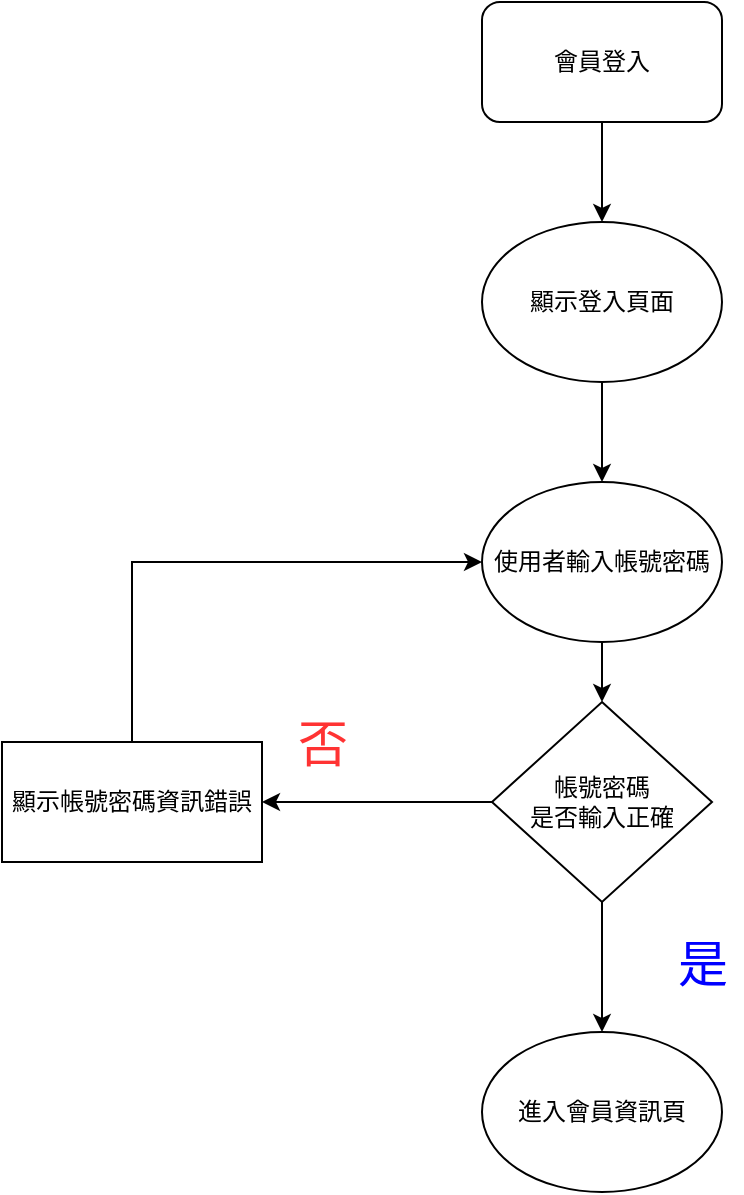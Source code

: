 <mxfile version="13.9.6" type="device"><diagram id="dkPH2QV3G-HraFuHdPFQ" name="Page-1"><mxGraphModel dx="1249" dy="644" grid="1" gridSize="10" guides="1" tooltips="1" connect="1" arrows="1" fold="1" page="1" pageScale="1" pageWidth="827" pageHeight="1169" math="0" shadow="0"><root><mxCell id="0"/><mxCell id="1" parent="0"/><mxCell id="XEJXgtMGrmQwL-KJipo_-7" style="edgeStyle=orthogonalEdgeStyle;rounded=0;orthogonalLoop=1;jettySize=auto;html=1;exitX=0.5;exitY=1;exitDx=0;exitDy=0;entryX=0.5;entryY=0;entryDx=0;entryDy=0;" edge="1" parent="1" source="XEJXgtMGrmQwL-KJipo_-1" target="XEJXgtMGrmQwL-KJipo_-2"><mxGeometry relative="1" as="geometry"/></mxCell><mxCell id="XEJXgtMGrmQwL-KJipo_-1" value="會員登入" style="rounded=1;whiteSpace=wrap;html=1;" vertex="1" parent="1"><mxGeometry x="370" y="70" width="120" height="60" as="geometry"/></mxCell><mxCell id="XEJXgtMGrmQwL-KJipo_-8" style="edgeStyle=orthogonalEdgeStyle;rounded=0;orthogonalLoop=1;jettySize=auto;html=1;exitX=0.5;exitY=1;exitDx=0;exitDy=0;entryX=0.5;entryY=0;entryDx=0;entryDy=0;" edge="1" parent="1" source="XEJXgtMGrmQwL-KJipo_-2" target="XEJXgtMGrmQwL-KJipo_-3"><mxGeometry relative="1" as="geometry"/></mxCell><mxCell id="XEJXgtMGrmQwL-KJipo_-2" value="顯示登入頁面&lt;br&gt;" style="ellipse;whiteSpace=wrap;html=1;" vertex="1" parent="1"><mxGeometry x="370" y="180" width="120" height="80" as="geometry"/></mxCell><mxCell id="XEJXgtMGrmQwL-KJipo_-9" style="edgeStyle=orthogonalEdgeStyle;rounded=0;orthogonalLoop=1;jettySize=auto;html=1;exitX=0.5;exitY=1;exitDx=0;exitDy=0;entryX=0.5;entryY=0;entryDx=0;entryDy=0;" edge="1" parent="1" source="XEJXgtMGrmQwL-KJipo_-3" target="XEJXgtMGrmQwL-KJipo_-4"><mxGeometry relative="1" as="geometry"/></mxCell><mxCell id="XEJXgtMGrmQwL-KJipo_-3" value="使用者輸入帳號密碼" style="ellipse;whiteSpace=wrap;html=1;" vertex="1" parent="1"><mxGeometry x="370" y="310" width="120" height="80" as="geometry"/></mxCell><mxCell id="XEJXgtMGrmQwL-KJipo_-10" style="edgeStyle=orthogonalEdgeStyle;rounded=0;orthogonalLoop=1;jettySize=auto;html=1;exitX=0.5;exitY=1;exitDx=0;exitDy=0;entryX=0.5;entryY=0;entryDx=0;entryDy=0;" edge="1" parent="1" source="XEJXgtMGrmQwL-KJipo_-4" target="XEJXgtMGrmQwL-KJipo_-5"><mxGeometry relative="1" as="geometry"/></mxCell><mxCell id="XEJXgtMGrmQwL-KJipo_-14" style="edgeStyle=orthogonalEdgeStyle;rounded=0;orthogonalLoop=1;jettySize=auto;html=1;exitX=0;exitY=0.5;exitDx=0;exitDy=0;entryX=1;entryY=0.5;entryDx=0;entryDy=0;fontSize=25;fontColor=#0000FF;" edge="1" parent="1" source="XEJXgtMGrmQwL-KJipo_-4" target="XEJXgtMGrmQwL-KJipo_-6"><mxGeometry relative="1" as="geometry"/></mxCell><mxCell id="XEJXgtMGrmQwL-KJipo_-4" value="帳號密碼&lt;br&gt;是否輸入正確" style="rhombus;whiteSpace=wrap;html=1;" vertex="1" parent="1"><mxGeometry x="375" y="420" width="110" height="100" as="geometry"/></mxCell><mxCell id="XEJXgtMGrmQwL-KJipo_-5" value="進入會員資訊頁" style="ellipse;whiteSpace=wrap;html=1;" vertex="1" parent="1"><mxGeometry x="370" y="585" width="120" height="80" as="geometry"/></mxCell><mxCell id="XEJXgtMGrmQwL-KJipo_-13" style="edgeStyle=orthogonalEdgeStyle;rounded=0;orthogonalLoop=1;jettySize=auto;html=1;exitX=0.5;exitY=0;exitDx=0;exitDy=0;entryX=0;entryY=0.5;entryDx=0;entryDy=0;fontSize=25;fontColor=#0000FF;" edge="1" parent="1" source="XEJXgtMGrmQwL-KJipo_-6" target="XEJXgtMGrmQwL-KJipo_-3"><mxGeometry relative="1" as="geometry"/></mxCell><mxCell id="XEJXgtMGrmQwL-KJipo_-6" value="顯示帳號密碼資訊錯誤" style="rounded=0;whiteSpace=wrap;html=1;" vertex="1" parent="1"><mxGeometry x="130" y="440" width="130" height="60" as="geometry"/></mxCell><mxCell id="XEJXgtMGrmQwL-KJipo_-12" value="是" style="text;html=1;align=center;verticalAlign=middle;resizable=0;points=[];autosize=1;fontSize=25;fontColor=#0000FF;" vertex="1" parent="1"><mxGeometry x="460" y="530" width="40" height="40" as="geometry"/></mxCell><mxCell id="XEJXgtMGrmQwL-KJipo_-15" value="否" style="text;html=1;align=center;verticalAlign=middle;resizable=0;points=[];autosize=1;fontSize=25;fontColor=#FF3333;" vertex="1" parent="1"><mxGeometry x="270" y="420" width="40" height="40" as="geometry"/></mxCell></root></mxGraphModel></diagram></mxfile>